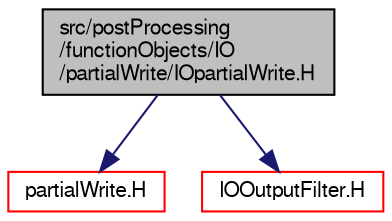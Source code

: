 digraph "src/postProcessing/functionObjects/IO/partialWrite/IOpartialWrite.H"
{
  bgcolor="transparent";
  edge [fontname="FreeSans",fontsize="10",labelfontname="FreeSans",labelfontsize="10"];
  node [fontname="FreeSans",fontsize="10",shape=record];
  Node0 [label="src/postProcessing\l/functionObjects/IO\l/partialWrite/IOpartialWrite.H",height=0.2,width=0.4,color="black", fillcolor="grey75", style="filled", fontcolor="black"];
  Node0 -> Node1 [color="midnightblue",fontsize="10",style="solid",fontname="FreeSans"];
  Node1 [label="partialWrite.H",height=0.2,width=0.4,color="red",URL="$a13592.html"];
  Node0 -> Node308 [color="midnightblue",fontsize="10",style="solid",fontname="FreeSans"];
  Node308 [label="IOOutputFilter.H",height=0.2,width=0.4,color="red",URL="$a08969.html"];
}
